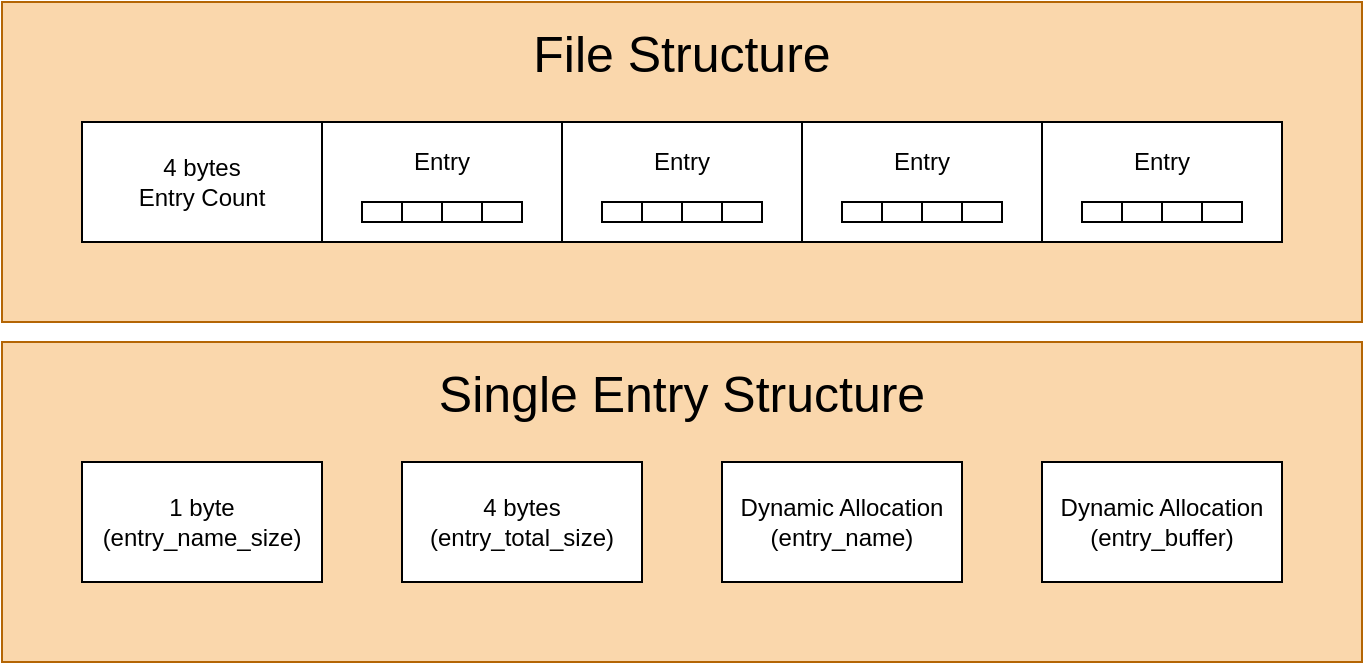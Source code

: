 <mxfile>
    <diagram id="6mdu5-0q2thFikblrOGj" name="Page-1">
        <mxGraphModel dx="1324" dy="620" grid="1" gridSize="10" guides="1" tooltips="1" connect="1" arrows="1" fold="1" page="1" pageScale="1" pageWidth="850" pageHeight="1100" math="0" shadow="0">
            <root>
                <mxCell id="0"/>
                <mxCell id="1" parent="0"/>
                <mxCell id="13" value="" style="group" parent="1" vertex="1" connectable="0">
                    <mxGeometry x="80" y="480" width="680" height="160" as="geometry"/>
                </mxCell>
                <mxCell id="14" value="" style="rounded=0;whiteSpace=wrap;html=1;labelBackgroundColor=none;fillColor=#fad7ac;strokeColor=#b46504;" parent="13" vertex="1">
                    <mxGeometry width="680" height="160" as="geometry"/>
                </mxCell>
                <mxCell id="15" value="1 byte&lt;div&gt;(entry_name_size)&lt;/div&gt;" style="rounded=0;whiteSpace=wrap;html=1;" parent="13" vertex="1">
                    <mxGeometry x="40" y="60" width="120" height="60" as="geometry"/>
                </mxCell>
                <mxCell id="16" value="4 bytes&lt;div&gt;(entry_total_size)&lt;/div&gt;" style="rounded=0;whiteSpace=wrap;html=1;" parent="13" vertex="1">
                    <mxGeometry x="200" y="60" width="120" height="60" as="geometry"/>
                </mxCell>
                <mxCell id="17" value="Single Entry Structure" style="text;html=1;align=center;verticalAlign=middle;whiteSpace=wrap;rounded=0;fontSize=25;" parent="13" vertex="1">
                    <mxGeometry x="208" y="9" width="264" height="31" as="geometry"/>
                </mxCell>
                <mxCell id="18" value="Dynamic Allocation&lt;br&gt;&lt;div&gt;(entry_name)&lt;/div&gt;" style="rounded=0;whiteSpace=wrap;html=1;" parent="13" vertex="1">
                    <mxGeometry x="360" y="60" width="120" height="60" as="geometry"/>
                </mxCell>
                <mxCell id="19" value="Dynamic Allocation&lt;br&gt;&lt;div&gt;(entry_buffer)&lt;/div&gt;" style="rounded=0;whiteSpace=wrap;html=1;" parent="13" vertex="1">
                    <mxGeometry x="520" y="60" width="120" height="60" as="geometry"/>
                </mxCell>
                <mxCell id="21" value="" style="rounded=0;whiteSpace=wrap;html=1;labelBackgroundColor=none;fillColor=#fad7ac;strokeColor=#b46504;" parent="1" vertex="1">
                    <mxGeometry x="80" y="310" width="680" height="160" as="geometry"/>
                </mxCell>
                <mxCell id="24" value="File Structure" style="text;html=1;align=center;verticalAlign=middle;whiteSpace=wrap;rounded=0;fontSize=25;" parent="1" vertex="1">
                    <mxGeometry x="288" y="319" width="264" height="31" as="geometry"/>
                </mxCell>
                <mxCell id="35" value="q" style="group" parent="1" vertex="1" connectable="0">
                    <mxGeometry x="240" y="370" width="120" height="60" as="geometry"/>
                </mxCell>
                <mxCell id="36" value="" style="rounded=0;whiteSpace=wrap;html=1;" parent="35" vertex="1">
                    <mxGeometry width="120" height="60" as="geometry"/>
                </mxCell>
                <mxCell id="37" value="Entry" style="text;html=1;align=center;verticalAlign=middle;whiteSpace=wrap;rounded=0;" parent="35" vertex="1">
                    <mxGeometry x="30" y="5" width="60" height="30" as="geometry"/>
                </mxCell>
                <mxCell id="38" value="" style="group" parent="35" vertex="1" connectable="0">
                    <mxGeometry x="20" y="40" width="80" height="10" as="geometry"/>
                </mxCell>
                <mxCell id="39" value="" style="rounded=0;whiteSpace=wrap;html=1;" parent="38" vertex="1">
                    <mxGeometry width="20" height="10" as="geometry"/>
                </mxCell>
                <mxCell id="40" value="" style="rounded=0;whiteSpace=wrap;html=1;" parent="38" vertex="1">
                    <mxGeometry x="20" width="20" height="10" as="geometry"/>
                </mxCell>
                <mxCell id="41" value="" style="rounded=0;whiteSpace=wrap;html=1;" parent="38" vertex="1">
                    <mxGeometry x="40" width="20" height="10" as="geometry"/>
                </mxCell>
                <mxCell id="42" value="" style="rounded=0;whiteSpace=wrap;html=1;" parent="38" vertex="1">
                    <mxGeometry x="60" width="20" height="10" as="geometry"/>
                </mxCell>
                <mxCell id="44" value="q" style="group" parent="1" vertex="1" connectable="0">
                    <mxGeometry x="360" y="370" width="120" height="60" as="geometry"/>
                </mxCell>
                <mxCell id="45" value="" style="rounded=0;whiteSpace=wrap;html=1;" parent="44" vertex="1">
                    <mxGeometry width="120" height="60" as="geometry"/>
                </mxCell>
                <mxCell id="46" value="Entry" style="text;html=1;align=center;verticalAlign=middle;whiteSpace=wrap;rounded=0;" parent="44" vertex="1">
                    <mxGeometry x="30" y="5" width="60" height="30" as="geometry"/>
                </mxCell>
                <mxCell id="47" value="" style="group" parent="44" vertex="1" connectable="0">
                    <mxGeometry x="20" y="40" width="80" height="10" as="geometry"/>
                </mxCell>
                <mxCell id="48" value="" style="rounded=0;whiteSpace=wrap;html=1;" parent="47" vertex="1">
                    <mxGeometry width="20" height="10" as="geometry"/>
                </mxCell>
                <mxCell id="49" value="" style="rounded=0;whiteSpace=wrap;html=1;" parent="47" vertex="1">
                    <mxGeometry x="20" width="20" height="10" as="geometry"/>
                </mxCell>
                <mxCell id="50" value="" style="rounded=0;whiteSpace=wrap;html=1;" parent="47" vertex="1">
                    <mxGeometry x="40" width="20" height="10" as="geometry"/>
                </mxCell>
                <mxCell id="51" value="" style="rounded=0;whiteSpace=wrap;html=1;" parent="47" vertex="1">
                    <mxGeometry x="60" width="20" height="10" as="geometry"/>
                </mxCell>
                <mxCell id="53" value="q" style="group" parent="1" vertex="1" connectable="0">
                    <mxGeometry x="480" y="370" width="120" height="60" as="geometry"/>
                </mxCell>
                <mxCell id="54" value="" style="rounded=0;whiteSpace=wrap;html=1;" parent="53" vertex="1">
                    <mxGeometry width="120" height="60" as="geometry"/>
                </mxCell>
                <mxCell id="55" value="Entry" style="text;html=1;align=center;verticalAlign=middle;whiteSpace=wrap;rounded=0;" parent="53" vertex="1">
                    <mxGeometry x="30" y="5" width="60" height="30" as="geometry"/>
                </mxCell>
                <mxCell id="56" value="" style="group" parent="53" vertex="1" connectable="0">
                    <mxGeometry x="20" y="40" width="80" height="10" as="geometry"/>
                </mxCell>
                <mxCell id="57" value="" style="rounded=0;whiteSpace=wrap;html=1;" parent="56" vertex="1">
                    <mxGeometry width="20" height="10" as="geometry"/>
                </mxCell>
                <mxCell id="58" value="" style="rounded=0;whiteSpace=wrap;html=1;" parent="56" vertex="1">
                    <mxGeometry x="20" width="20" height="10" as="geometry"/>
                </mxCell>
                <mxCell id="59" value="" style="rounded=0;whiteSpace=wrap;html=1;" parent="56" vertex="1">
                    <mxGeometry x="40" width="20" height="10" as="geometry"/>
                </mxCell>
                <mxCell id="60" value="" style="rounded=0;whiteSpace=wrap;html=1;" parent="56" vertex="1">
                    <mxGeometry x="60" width="20" height="10" as="geometry"/>
                </mxCell>
                <mxCell id="61" value="q" style="group" parent="1" vertex="1" connectable="0">
                    <mxGeometry x="600" y="370" width="120" height="60" as="geometry"/>
                </mxCell>
                <mxCell id="62" value="" style="rounded=0;whiteSpace=wrap;html=1;" parent="61" vertex="1">
                    <mxGeometry width="120" height="60" as="geometry"/>
                </mxCell>
                <mxCell id="63" value="Entry" style="text;html=1;align=center;verticalAlign=middle;whiteSpace=wrap;rounded=0;" parent="61" vertex="1">
                    <mxGeometry x="30" y="5" width="60" height="30" as="geometry"/>
                </mxCell>
                <mxCell id="64" value="" style="group" parent="61" vertex="1" connectable="0">
                    <mxGeometry x="20" y="40" width="80" height="10" as="geometry"/>
                </mxCell>
                <mxCell id="65" value="" style="rounded=0;whiteSpace=wrap;html=1;" parent="64" vertex="1">
                    <mxGeometry width="20" height="10" as="geometry"/>
                </mxCell>
                <mxCell id="66" value="" style="rounded=0;whiteSpace=wrap;html=1;" parent="64" vertex="1">
                    <mxGeometry x="20" width="20" height="10" as="geometry"/>
                </mxCell>
                <mxCell id="67" value="" style="rounded=0;whiteSpace=wrap;html=1;" parent="64" vertex="1">
                    <mxGeometry x="40" width="20" height="10" as="geometry"/>
                </mxCell>
                <mxCell id="68" value="" style="rounded=0;whiteSpace=wrap;html=1;" parent="64" vertex="1">
                    <mxGeometry x="60" width="20" height="10" as="geometry"/>
                </mxCell>
                <mxCell id="22" value="4 bytes&lt;div&gt;Entry Count&lt;/div&gt;" style="rounded=0;whiteSpace=wrap;html=1;" parent="1" vertex="1">
                    <mxGeometry x="120" y="370" width="120" height="60" as="geometry"/>
                </mxCell>
            </root>
        </mxGraphModel>
    </diagram>
</mxfile>